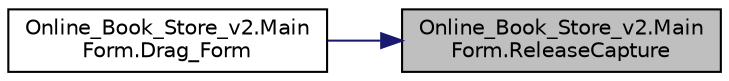 digraph "Online_Book_Store_v2.MainForm.ReleaseCapture"
{
 // LATEX_PDF_SIZE
  edge [fontname="Helvetica",fontsize="10",labelfontname="Helvetica",labelfontsize="10"];
  node [fontname="Helvetica",fontsize="10",shape=record];
  rankdir="RL";
  Node1 [label="Online_Book_Store_v2.Main\lForm.ReleaseCapture",height=0.2,width=0.4,color="black", fillcolor="grey75", style="filled", fontcolor="black",tooltip=" "];
  Node1 -> Node2 [dir="back",color="midnightblue",fontsize="10",style="solid",fontname="Helvetica"];
  Node2 [label="Online_Book_Store_v2.Main\lForm.Drag_Form",height=0.2,width=0.4,color="black", fillcolor="white", style="filled",URL="$class_online___book___store__v2_1_1_main_form.html#abf27a18ebe7aa6b2848d737e4e596b81",tooltip="Copyright function for move the panel / Drag_Form"];
}
